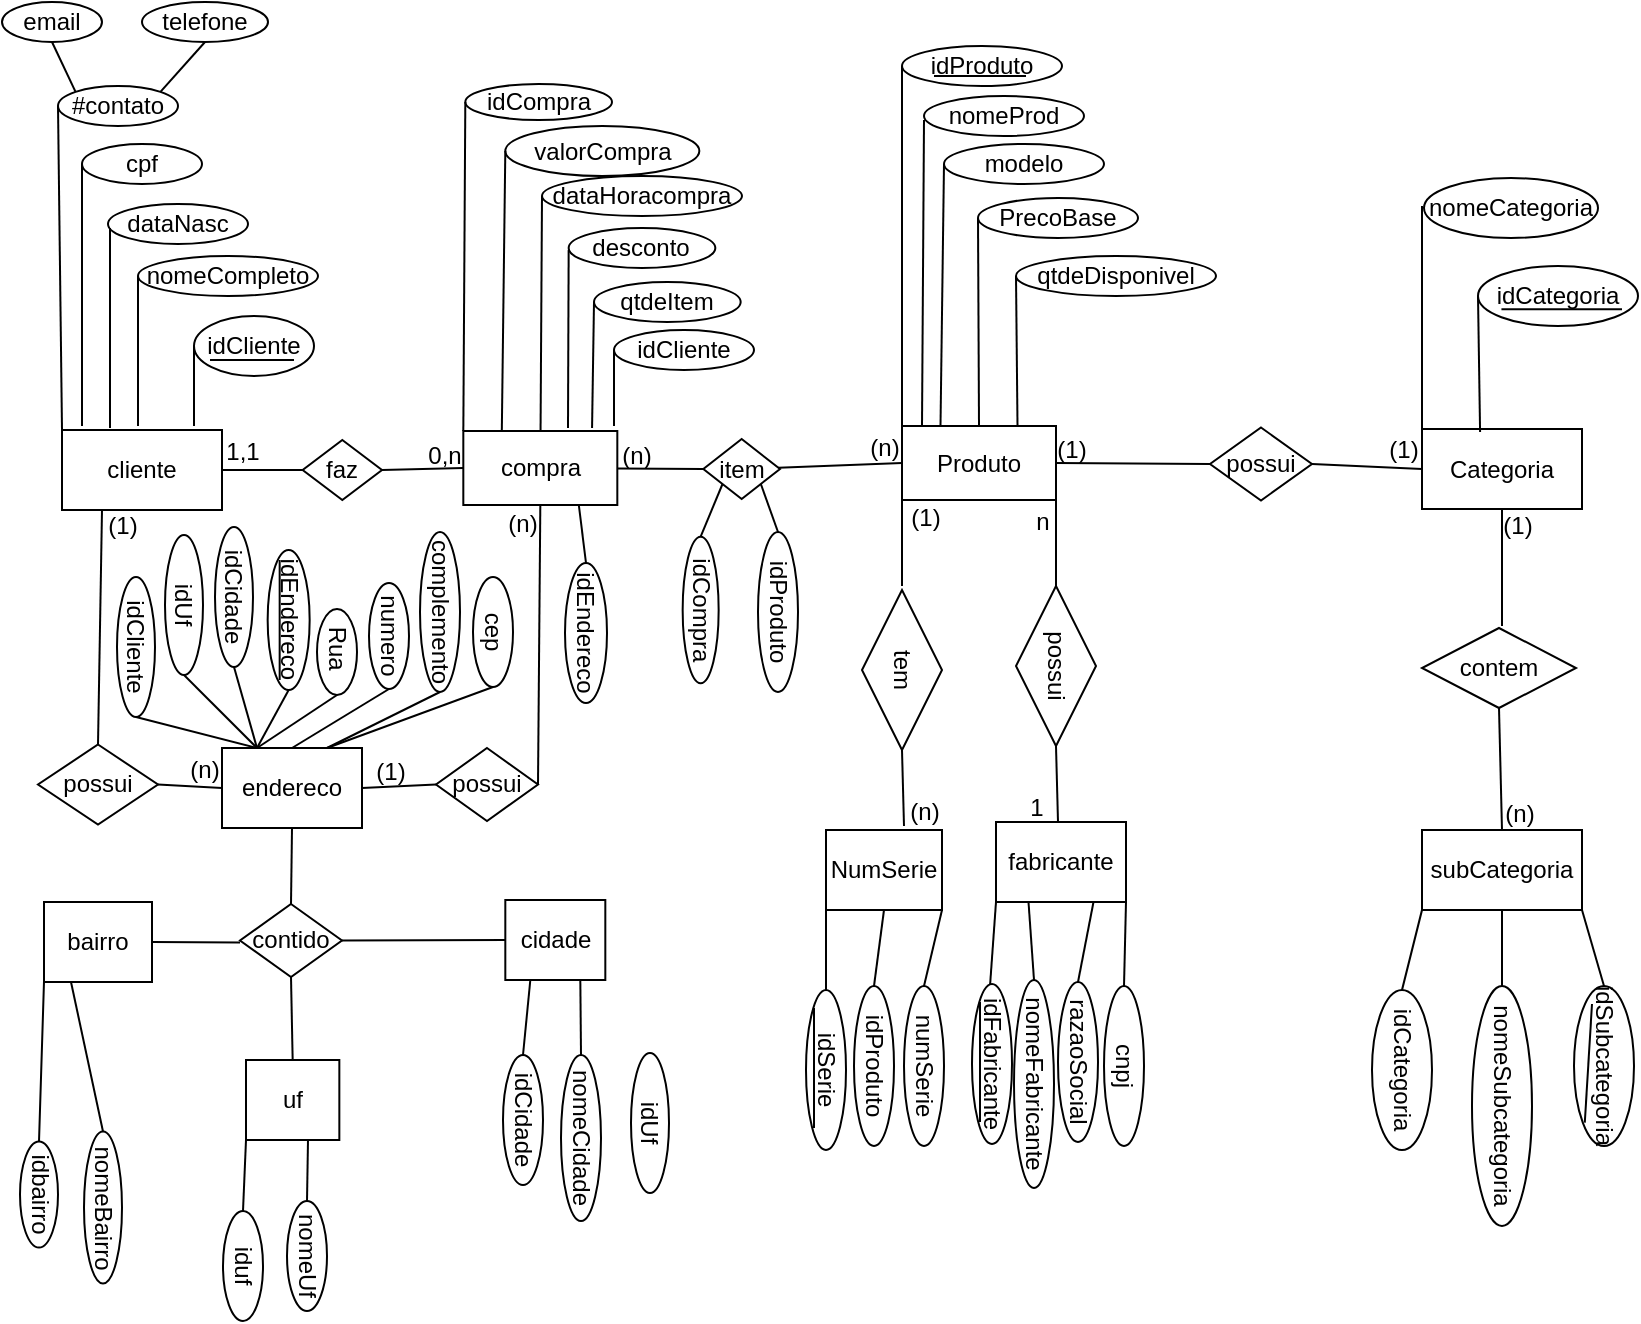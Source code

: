 <mxfile>
    <diagram id="lkDO2W3HVFi80UGMgtCi" name="Page-1">
        <mxGraphModel dx="1387" dy="787" grid="1" gridSize="10" guides="1" tooltips="1" connect="1" arrows="1" fold="1" page="1" pageScale="1" pageWidth="850" pageHeight="1100" math="0" shadow="0">
            <root>
                <mxCell id="0"/>
                <mxCell id="1" parent="0"/>
                <mxCell id="2" value="cliente" style="rounded=0;whiteSpace=wrap;html=1;" parent="1" vertex="1">
                    <mxGeometry x="40" y="282" width="80" height="40" as="geometry"/>
                </mxCell>
                <mxCell id="3" value="endereco" style="rounded=0;whiteSpace=wrap;html=1;" parent="1" vertex="1">
                    <mxGeometry x="120" y="441" width="70" height="40" as="geometry"/>
                </mxCell>
                <mxCell id="4" value="subCategoria" style="rounded=0;whiteSpace=wrap;html=1;" parent="1" vertex="1">
                    <mxGeometry x="720" y="482" width="80" height="40" as="geometry"/>
                </mxCell>
                <mxCell id="6" value="Produto" style="rounded=0;whiteSpace=wrap;html=1;" parent="1" vertex="1">
                    <mxGeometry x="460" y="280" width="77" height="37" as="geometry"/>
                </mxCell>
                <mxCell id="7" value="Categoria" style="rounded=0;whiteSpace=wrap;html=1;" parent="1" vertex="1">
                    <mxGeometry x="720" y="281.5" width="80" height="40" as="geometry"/>
                </mxCell>
                <mxCell id="8" value="NumSerie" style="rounded=0;whiteSpace=wrap;html=1;" parent="1" vertex="1">
                    <mxGeometry x="422" y="482" width="58" height="40" as="geometry"/>
                </mxCell>
                <mxCell id="20" value="tem" style="rhombus;whiteSpace=wrap;html=1;rotation=90;" parent="1" vertex="1">
                    <mxGeometry x="420" y="382" width="80" height="40" as="geometry"/>
                </mxCell>
                <mxCell id="21" value="contem" style="rhombus;whiteSpace=wrap;html=1;" parent="1" vertex="1">
                    <mxGeometry x="720" y="381" width="77" height="40" as="geometry"/>
                </mxCell>
                <mxCell id="23" value="possui" style="rhombus;whiteSpace=wrap;html=1;rotation=0;" parent="1" vertex="1">
                    <mxGeometry x="227" y="441" width="51" height="36.5" as="geometry"/>
                </mxCell>
                <mxCell id="24" value="possui" style="rhombus;whiteSpace=wrap;html=1;" parent="1" vertex="1">
                    <mxGeometry x="28" y="439.25" width="60" height="40" as="geometry"/>
                </mxCell>
                <mxCell id="25" value="idCliente" style="ellipse;whiteSpace=wrap;html=1;" parent="1" vertex="1">
                    <mxGeometry x="106" y="225" width="60" height="30" as="geometry"/>
                </mxCell>
                <mxCell id="26" value="nomeCompleto" style="ellipse;whiteSpace=wrap;html=1;" parent="1" vertex="1">
                    <mxGeometry x="78" y="195" width="90" height="20" as="geometry"/>
                </mxCell>
                <mxCell id="27" value="cpf" style="ellipse;whiteSpace=wrap;html=1;" parent="1" vertex="1">
                    <mxGeometry x="50" y="139" width="60" height="20" as="geometry"/>
                </mxCell>
                <mxCell id="28" value="#contato" style="ellipse;whiteSpace=wrap;html=1;" parent="1" vertex="1">
                    <mxGeometry x="38" y="110" width="60" height="20" as="geometry"/>
                </mxCell>
                <mxCell id="29" value="dataNasc" style="ellipse;whiteSpace=wrap;html=1;" parent="1" vertex="1">
                    <mxGeometry x="63" y="169" width="70" height="20" as="geometry"/>
                </mxCell>
                <mxCell id="30" value="email" style="ellipse;whiteSpace=wrap;html=1;" parent="1" vertex="1">
                    <mxGeometry x="10" y="68" width="50" height="20" as="geometry"/>
                </mxCell>
                <mxCell id="31" value="telefone" style="ellipse;whiteSpace=wrap;html=1;" parent="1" vertex="1">
                    <mxGeometry x="80" y="68" width="63" height="20" as="geometry"/>
                </mxCell>
                <mxCell id="32" value="idEndereco" style="ellipse;whiteSpace=wrap;html=1;rotation=90;" parent="1" vertex="1">
                    <mxGeometry x="118.33" y="366.5" width="70" height="21" as="geometry"/>
                </mxCell>
                <mxCell id="33" value="idCliente" style="ellipse;whiteSpace=wrap;html=1;rotation=90;" parent="1" vertex="1">
                    <mxGeometry x="42" y="381" width="70" height="19" as="geometry"/>
                </mxCell>
                <mxCell id="36" value="iduf" style="ellipse;whiteSpace=wrap;html=1;rotation=90;" parent="1" vertex="1">
                    <mxGeometry x="103" y="690" width="55" height="20" as="geometry"/>
                </mxCell>
                <mxCell id="38" value="idCidade" style="ellipse;whiteSpace=wrap;html=1;rotation=90;" parent="1" vertex="1">
                    <mxGeometry x="238" y="617" width="65" height="20" as="geometry"/>
                </mxCell>
                <mxCell id="39" value="Rua&amp;nbsp;" style="ellipse;whiteSpace=wrap;html=1;rotation=90;" parent="1" vertex="1">
                    <mxGeometry x="156" y="383" width="43" height="20" as="geometry"/>
                </mxCell>
                <mxCell id="40" value="numero" style="ellipse;whiteSpace=wrap;html=1;rotation=90;" parent="1" vertex="1">
                    <mxGeometry x="177" y="375" width="53" height="20" as="geometry"/>
                </mxCell>
                <mxCell id="41" value="idbairro" style="ellipse;whiteSpace=wrap;html=1;rotation=90;" parent="1" vertex="1">
                    <mxGeometry x="2" y="654.75" width="53" height="19" as="geometry"/>
                </mxCell>
                <mxCell id="42" value="cep" style="ellipse;whiteSpace=wrap;html=1;rotation=90;" parent="1" vertex="1">
                    <mxGeometry x="228" y="373" width="55" height="20" as="geometry"/>
                </mxCell>
                <mxCell id="43" value="complemento" style="ellipse;whiteSpace=wrap;html=1;rotation=90;" parent="1" vertex="1">
                    <mxGeometry x="189" y="363" width="80" height="20" as="geometry"/>
                </mxCell>
                <mxCell id="49" value="" style="endArrow=none;html=1;entryX=0;entryY=1;entryDx=0;entryDy=0;" parent="1" edge="1" target="6">
                    <mxGeometry width="50" height="50" relative="1" as="geometry">
                        <mxPoint x="460" y="360" as="sourcePoint"/>
                        <mxPoint x="499" y="320" as="targetPoint"/>
                    </mxGeometry>
                </mxCell>
                <mxCell id="50" value="" style="endArrow=none;html=1;entryX=1;entryY=0.5;entryDx=0;entryDy=0;" parent="1" target="20" edge="1">
                    <mxGeometry width="50" height="50" relative="1" as="geometry">
                        <mxPoint x="461" y="480" as="sourcePoint"/>
                        <mxPoint x="471" y="380" as="targetPoint"/>
                    </mxGeometry>
                </mxCell>
                <mxCell id="51" value="" style="endArrow=none;html=1;entryX=0.25;entryY=1;entryDx=0;entryDy=0;exitX=0.5;exitY=0;exitDx=0;exitDy=0;" parent="1" target="2" edge="1" source="24">
                    <mxGeometry width="50" height="50" relative="1" as="geometry">
                        <mxPoint x="80" y="380" as="sourcePoint"/>
                        <mxPoint x="450" y="380" as="targetPoint"/>
                        <Array as="points"/>
                    </mxGeometry>
                </mxCell>
                <mxCell id="52" value="" style="endArrow=none;html=1;entryX=1;entryY=0.5;entryDx=0;entryDy=0;exitX=0;exitY=0.5;exitDx=0;exitDy=0;" parent="1" source="3" target="24" edge="1">
                    <mxGeometry width="50" height="50" relative="1" as="geometry">
                        <mxPoint x="400" y="430" as="sourcePoint"/>
                        <mxPoint x="450" y="380" as="targetPoint"/>
                    </mxGeometry>
                </mxCell>
                <mxCell id="53" value="" style="endArrow=none;html=1;entryX=0.5;entryY=1;entryDx=0;entryDy=0;" parent="1" target="7" edge="1">
                    <mxGeometry width="50" height="50" relative="1" as="geometry">
                        <mxPoint x="760" y="380" as="sourcePoint"/>
                        <mxPoint x="450" y="380" as="targetPoint"/>
                    </mxGeometry>
                </mxCell>
                <mxCell id="54" value="" style="endArrow=none;html=1;entryX=0.5;entryY=1;entryDx=0;entryDy=0;exitX=0.5;exitY=0;exitDx=0;exitDy=0;" parent="1" source="4" target="21" edge="1">
                    <mxGeometry width="50" height="50" relative="1" as="geometry">
                        <mxPoint x="400" y="430" as="sourcePoint"/>
                        <mxPoint x="450" y="380" as="targetPoint"/>
                    </mxGeometry>
                </mxCell>
                <mxCell id="55" value="idProduto" style="ellipse;whiteSpace=wrap;html=1;rotation=0;" parent="1" vertex="1">
                    <mxGeometry x="460" y="90" width="80" height="20" as="geometry"/>
                </mxCell>
                <mxCell id="56" value="nomeProd" style="ellipse;whiteSpace=wrap;html=1;rotation=0;" parent="1" vertex="1">
                    <mxGeometry x="471" y="115" width="80" height="20" as="geometry"/>
                </mxCell>
                <mxCell id="57" value="modelo" style="ellipse;whiteSpace=wrap;html=1;rotation=0;" parent="1" vertex="1">
                    <mxGeometry x="481" y="139" width="80" height="20" as="geometry"/>
                </mxCell>
                <mxCell id="60" value="PrecoBase" style="ellipse;whiteSpace=wrap;html=1;rotation=0;" parent="1" vertex="1">
                    <mxGeometry x="498" y="166" width="80" height="20" as="geometry"/>
                </mxCell>
                <mxCell id="61" value="qtdeDisponivel" style="ellipse;whiteSpace=wrap;html=1;rotation=0;" parent="1" vertex="1">
                    <mxGeometry x="517" y="195" width="100" height="20" as="geometry"/>
                </mxCell>
                <mxCell id="62" value="idSerie" style="ellipse;whiteSpace=wrap;html=1;rotation=90;" parent="1" vertex="1">
                    <mxGeometry x="382" y="592" width="80" height="20" as="geometry"/>
                </mxCell>
                <mxCell id="64" value="idCategoria" style="ellipse;whiteSpace=wrap;html=1;rotation=0;" parent="1" vertex="1">
                    <mxGeometry x="748" y="200" width="80" height="30" as="geometry"/>
                </mxCell>
                <mxCell id="65" value="nomeCategoria" style="ellipse;whiteSpace=wrap;html=1;rotation=0;" parent="1" vertex="1">
                    <mxGeometry x="721" y="156" width="87" height="30" as="geometry"/>
                </mxCell>
                <mxCell id="66" value="idCategoria" style="ellipse;whiteSpace=wrap;html=1;rotation=90;" parent="1" vertex="1">
                    <mxGeometry x="670" y="587" width="80" height="30" as="geometry"/>
                </mxCell>
                <mxCell id="67" value="idSubcategoria" style="ellipse;whiteSpace=wrap;html=1;rotation=90;" parent="1" vertex="1">
                    <mxGeometry x="771" y="585" width="80" height="30" as="geometry"/>
                </mxCell>
                <mxCell id="68" value="nomeSubcategoria" style="ellipse;whiteSpace=wrap;html=1;rotation=90;" parent="1" vertex="1">
                    <mxGeometry x="700" y="605" width="120" height="30" as="geometry"/>
                </mxCell>
                <mxCell id="69" value="idCompra" style="ellipse;whiteSpace=wrap;html=1;rotation=0;" parent="1" vertex="1">
                    <mxGeometry x="241.66" y="109" width="73.34" height="18" as="geometry"/>
                </mxCell>
                <mxCell id="70" value="idCliente" style="ellipse;whiteSpace=wrap;html=1;rotation=0;" parent="1" vertex="1">
                    <mxGeometry x="316" y="232" width="70" height="20" as="geometry"/>
                </mxCell>
                <mxCell id="71" value="dataHoracompra" style="ellipse;whiteSpace=wrap;html=1;rotation=0;" parent="1" vertex="1">
                    <mxGeometry x="280" y="155" width="100" height="20" as="geometry"/>
                </mxCell>
                <mxCell id="72" value="desconto" style="ellipse;whiteSpace=wrap;html=1;rotation=0;" parent="1" vertex="1">
                    <mxGeometry x="293.33" y="181" width="73.34" height="20" as="geometry"/>
                </mxCell>
                <mxCell id="74" value="qtdeItem" style="ellipse;whiteSpace=wrap;html=1;rotation=0;" parent="1" vertex="1">
                    <mxGeometry x="306" y="208" width="73.34" height="20" as="geometry"/>
                </mxCell>
                <mxCell id="76" value="idEndereco" style="ellipse;whiteSpace=wrap;html=1;rotation=90;" parent="1" vertex="1">
                    <mxGeometry x="267" y="373" width="70" height="21" as="geometry"/>
                </mxCell>
                <mxCell id="79" value="faz" style="rhombus;whiteSpace=wrap;html=1;" parent="1" vertex="1">
                    <mxGeometry x="160.33" y="287" width="39.67" height="30" as="geometry"/>
                </mxCell>
                <mxCell id="80" value="compra" style="rounded=0;whiteSpace=wrap;html=1;" parent="1" vertex="1">
                    <mxGeometry x="240.66" y="282.5" width="77" height="37" as="geometry"/>
                </mxCell>
                <mxCell id="81" value="item" style="rhombus;whiteSpace=wrap;html=1;" parent="1" vertex="1">
                    <mxGeometry x="360.67" y="286.5" width="38.33" height="30" as="geometry"/>
                </mxCell>
                <mxCell id="83" value="possui" style="rhombus;whiteSpace=wrap;html=1;" parent="1" vertex="1">
                    <mxGeometry x="614" y="280.75" width="51" height="36.5" as="geometry"/>
                </mxCell>
                <mxCell id="84" value="" style="endArrow=none;html=1;entryX=0;entryY=0.5;entryDx=0;entryDy=0;" parent="1" source="81" target="6" edge="1">
                    <mxGeometry width="50" height="50" relative="1" as="geometry">
                        <mxPoint x="400" y="370" as="sourcePoint"/>
                        <mxPoint x="450" y="320" as="targetPoint"/>
                    </mxGeometry>
                </mxCell>
                <mxCell id="85" value="" style="endArrow=none;html=1;exitX=0;exitY=0.5;exitDx=0;exitDy=0;" parent="1" source="81" target="80" edge="1">
                    <mxGeometry width="50" height="50" relative="1" as="geometry">
                        <mxPoint x="360" y="303" as="sourcePoint"/>
                        <mxPoint x="317.66" y="303" as="targetPoint"/>
                    </mxGeometry>
                </mxCell>
                <mxCell id="87" value="" style="endArrow=none;html=1;entryX=0;entryY=0.5;entryDx=0;entryDy=0;exitX=1;exitY=0.5;exitDx=0;exitDy=0;" parent="1" source="6" target="83" edge="1">
                    <mxGeometry width="50" height="50" relative="1" as="geometry">
                        <mxPoint x="400" y="370" as="sourcePoint"/>
                        <mxPoint x="450" y="320" as="targetPoint"/>
                    </mxGeometry>
                </mxCell>
                <mxCell id="88" value="" style="endArrow=none;html=1;entryX=0;entryY=0.5;entryDx=0;entryDy=0;exitX=1;exitY=0.5;exitDx=0;exitDy=0;" parent="1" source="83" target="7" edge="1">
                    <mxGeometry width="50" height="50" relative="1" as="geometry">
                        <mxPoint x="400" y="370" as="sourcePoint"/>
                        <mxPoint x="450" y="320" as="targetPoint"/>
                    </mxGeometry>
                </mxCell>
                <mxCell id="89" value="" style="endArrow=none;html=1;entryX=0;entryY=0.5;entryDx=0;entryDy=0;exitX=1;exitY=0.5;exitDx=0;exitDy=0;" parent="1" source="79" target="80" edge="1">
                    <mxGeometry width="50" height="50" relative="1" as="geometry">
                        <mxPoint x="400" y="370" as="sourcePoint"/>
                        <mxPoint x="450" y="320" as="targetPoint"/>
                    </mxGeometry>
                </mxCell>
                <mxCell id="90" value="" style="endArrow=none;html=1;entryX=1;entryY=0.5;entryDx=0;entryDy=0;exitX=0;exitY=0.5;exitDx=0;exitDy=0;" parent="1" source="79" target="2" edge="1">
                    <mxGeometry width="50" height="50" relative="1" as="geometry">
                        <mxPoint x="400" y="370" as="sourcePoint"/>
                        <mxPoint x="-20" y="320" as="targetPoint"/>
                    </mxGeometry>
                </mxCell>
                <mxCell id="91" value="" style="endArrow=none;html=1;exitX=1;exitY=0.5;exitDx=0;exitDy=0;entryX=0.5;entryY=1;entryDx=0;entryDy=0;" parent="1" source="23" edge="1" target="80">
                    <mxGeometry width="50" height="50" relative="1" as="geometry">
                        <mxPoint x="400" y="370" as="sourcePoint"/>
                        <mxPoint x="240" y="320" as="targetPoint"/>
                    </mxGeometry>
                </mxCell>
                <mxCell id="94" value="" style="endArrow=none;html=1;entryX=0;entryY=0.5;entryDx=0;entryDy=0;exitX=1;exitY=0.5;exitDx=0;exitDy=0;" parent="1" source="3" target="23" edge="1">
                    <mxGeometry width="50" height="50" relative="1" as="geometry">
                        <mxPoint x="118" y="483" as="sourcePoint"/>
                        <mxPoint x="145" y="414.25" as="targetPoint"/>
                        <Array as="points"/>
                    </mxGeometry>
                </mxCell>
                <mxCell id="98" value="valorCompra" style="ellipse;whiteSpace=wrap;html=1;rotation=0;" parent="1" vertex="1">
                    <mxGeometry x="261.66" y="130" width="97.01" height="25" as="geometry"/>
                </mxCell>
                <mxCell id="102" value="(n)" style="text;html=1;strokeColor=none;fillColor=none;align=center;verticalAlign=middle;whiteSpace=wrap;rounded=0;" parent="1" vertex="1">
                    <mxGeometry x="98" y="437" width="27" height="30" as="geometry"/>
                </mxCell>
                <mxCell id="103" value="(1)" style="text;html=1;strokeColor=none;fillColor=none;align=center;verticalAlign=middle;whiteSpace=wrap;rounded=0;" parent="1" vertex="1">
                    <mxGeometry x="191" y="438" width="27" height="30" as="geometry"/>
                </mxCell>
                <mxCell id="104" value="(1)" style="text;html=1;strokeColor=none;fillColor=none;align=center;verticalAlign=middle;whiteSpace=wrap;rounded=0;" parent="1" vertex="1">
                    <mxGeometry x="696" y="282" width="30" height="20" as="geometry"/>
                </mxCell>
                <mxCell id="105" value="(n)" style="text;html=1;strokeColor=none;fillColor=none;align=center;verticalAlign=middle;whiteSpace=wrap;rounded=0;" parent="1" vertex="1">
                    <mxGeometry x="754" y="464" width="30" height="20" as="geometry"/>
                </mxCell>
                <mxCell id="106" value="(1)" style="text;html=1;strokeColor=none;fillColor=none;align=center;verticalAlign=middle;whiteSpace=wrap;rounded=0;" parent="1" vertex="1">
                    <mxGeometry x="530" y="282" width="30" height="20" as="geometry"/>
                </mxCell>
                <mxCell id="107" value="(n)" style="text;html=1;strokeColor=none;fillColor=none;align=center;verticalAlign=middle;whiteSpace=wrap;rounded=0;" parent="1" vertex="1">
                    <mxGeometry x="314" y="280" width="27" height="30" as="geometry"/>
                </mxCell>
                <mxCell id="108" value="0,n" style="text;html=1;strokeColor=none;fillColor=none;align=center;verticalAlign=middle;whiteSpace=wrap;rounded=0;" parent="1" vertex="1">
                    <mxGeometry x="218" y="280" width="27" height="29" as="geometry"/>
                </mxCell>
                <mxCell id="109" value="(n)" style="text;html=1;strokeColor=none;fillColor=none;align=center;verticalAlign=middle;whiteSpace=wrap;rounded=0;" parent="1" vertex="1">
                    <mxGeometry x="458" y="458" width="27" height="30" as="geometry"/>
                </mxCell>
                <mxCell id="111" value="idProduto" style="ellipse;whiteSpace=wrap;html=1;rotation=90;" parent="1" vertex="1">
                    <mxGeometry x="406" y="590" width="80" height="20" as="geometry"/>
                </mxCell>
                <mxCell id="112" value="numSerie" style="ellipse;whiteSpace=wrap;html=1;rotation=90;" parent="1" vertex="1">
                    <mxGeometry x="431" y="590" width="80" height="20" as="geometry"/>
                </mxCell>
                <mxCell id="113" value="(1)" style="text;html=1;strokeColor=none;fillColor=none;align=center;verticalAlign=middle;whiteSpace=wrap;rounded=0;" parent="1" vertex="1">
                    <mxGeometry x="457" y="316" width="30" height="20" as="geometry"/>
                </mxCell>
                <mxCell id="116" value="(1)" style="text;html=1;strokeColor=none;fillColor=none;align=center;verticalAlign=middle;whiteSpace=wrap;rounded=0;" parent="1" vertex="1">
                    <mxGeometry x="753" y="320" width="30" height="20" as="geometry"/>
                </mxCell>
                <mxCell id="117" value="(n)" style="text;html=1;strokeColor=none;fillColor=none;align=center;verticalAlign=middle;whiteSpace=wrap;rounded=0;" parent="1" vertex="1">
                    <mxGeometry x="438" y="276" width="27" height="30" as="geometry"/>
                </mxCell>
                <mxCell id="118" value="" style="endArrow=none;html=1;entryX=0;entryY=0.5;entryDx=0;entryDy=0;exitX=0;exitY=0;exitDx=0;exitDy=0;" parent="1" source="2" target="28" edge="1">
                    <mxGeometry width="50" height="50" relative="1" as="geometry">
                        <mxPoint x="400" y="370" as="sourcePoint"/>
                        <mxPoint x="450" y="320" as="targetPoint"/>
                    </mxGeometry>
                </mxCell>
                <mxCell id="119" value="" style="endArrow=none;html=1;entryX=0;entryY=0.5;entryDx=0;entryDy=0;" parent="1" target="27" edge="1">
                    <mxGeometry width="50" height="50" relative="1" as="geometry">
                        <mxPoint x="50" y="280" as="sourcePoint"/>
                        <mxPoint x="450" y="320" as="targetPoint"/>
                    </mxGeometry>
                </mxCell>
                <mxCell id="120" value="" style="endArrow=none;html=1;" parent="1" edge="1">
                    <mxGeometry width="50" height="50" relative="1" as="geometry">
                        <mxPoint x="64" y="281" as="sourcePoint"/>
                        <mxPoint x="64" y="181" as="targetPoint"/>
                    </mxGeometry>
                </mxCell>
                <mxCell id="121" value="" style="endArrow=none;html=1;entryX=0;entryY=0.5;entryDx=0;entryDy=0;" parent="1" target="26" edge="1">
                    <mxGeometry width="50" height="50" relative="1" as="geometry">
                        <mxPoint x="78" y="280" as="sourcePoint"/>
                        <mxPoint x="74" y="191" as="targetPoint"/>
                    </mxGeometry>
                </mxCell>
                <mxCell id="122" value="" style="endArrow=none;html=1;entryX=0;entryY=0.5;entryDx=0;entryDy=0;" parent="1" target="25" edge="1">
                    <mxGeometry width="50" height="50" relative="1" as="geometry">
                        <mxPoint x="106" y="280" as="sourcePoint"/>
                        <mxPoint x="88" y="215" as="targetPoint"/>
                    </mxGeometry>
                </mxCell>
                <mxCell id="123" value="" style="endArrow=none;html=1;entryX=0.5;entryY=1;entryDx=0;entryDy=0;exitX=1;exitY=0;exitDx=0;exitDy=0;" parent="1" source="28" target="31" edge="1">
                    <mxGeometry width="50" height="50" relative="1" as="geometry">
                        <mxPoint x="400" y="370" as="sourcePoint"/>
                        <mxPoint x="450" y="320" as="targetPoint"/>
                    </mxGeometry>
                </mxCell>
                <mxCell id="124" value="" style="endArrow=none;html=1;entryX=0.5;entryY=1;entryDx=0;entryDy=0;exitX=0;exitY=0;exitDx=0;exitDy=0;" parent="1" source="28" target="30" edge="1">
                    <mxGeometry width="50" height="50" relative="1" as="geometry">
                        <mxPoint x="400" y="370" as="sourcePoint"/>
                        <mxPoint x="450" y="320" as="targetPoint"/>
                    </mxGeometry>
                </mxCell>
                <mxCell id="126" value="" style="endArrow=none;html=1;exitX=0.25;exitY=0;exitDx=0;exitDy=0;entryX=0;entryY=0.5;entryDx=0;entryDy=0;" parent="1" source="80" target="98" edge="1">
                    <mxGeometry width="50" height="50" relative="1" as="geometry">
                        <mxPoint x="262.91" y="282.5" as="sourcePoint"/>
                        <mxPoint x="270" y="160" as="targetPoint"/>
                    </mxGeometry>
                </mxCell>
                <mxCell id="127" value="" style="endArrow=none;html=1;entryX=0;entryY=0.5;entryDx=0;entryDy=0;" parent="1" source="80" target="71" edge="1">
                    <mxGeometry width="50" height="50" relative="1" as="geometry">
                        <mxPoint x="400" y="370" as="sourcePoint"/>
                        <mxPoint x="450" y="320" as="targetPoint"/>
                    </mxGeometry>
                </mxCell>
                <mxCell id="128" value="" style="endArrow=none;html=1;entryX=0;entryY=0.5;entryDx=0;entryDy=0;" parent="1" edge="1">
                    <mxGeometry width="50" height="50" relative="1" as="geometry">
                        <mxPoint x="293" y="281" as="sourcePoint"/>
                        <mxPoint x="293.33" y="192" as="targetPoint"/>
                    </mxGeometry>
                </mxCell>
                <mxCell id="129" value="" style="endArrow=none;html=1;entryX=0;entryY=0.5;entryDx=0;entryDy=0;exitX=0.836;exitY=-0.041;exitDx=0;exitDy=0;exitPerimeter=0;" parent="1" source="80" target="74" edge="1">
                    <mxGeometry width="50" height="50" relative="1" as="geometry">
                        <mxPoint x="400" y="370" as="sourcePoint"/>
                        <mxPoint x="450" y="320" as="targetPoint"/>
                    </mxGeometry>
                </mxCell>
                <mxCell id="130" value="" style="endArrow=none;html=1;entryX=0;entryY=0.5;entryDx=0;entryDy=0;" parent="1" target="70" edge="1">
                    <mxGeometry width="50" height="50" relative="1" as="geometry">
                        <mxPoint x="316" y="280" as="sourcePoint"/>
                        <mxPoint x="450" y="320" as="targetPoint"/>
                    </mxGeometry>
                </mxCell>
                <mxCell id="131" value="" style="endArrow=none;html=1;entryX=0;entryY=0.5;entryDx=0;entryDy=0;" parent="1" target="55" edge="1">
                    <mxGeometry width="50" height="50" relative="1" as="geometry">
                        <mxPoint x="460" y="280" as="sourcePoint"/>
                        <mxPoint x="450" y="320" as="targetPoint"/>
                    </mxGeometry>
                </mxCell>
                <mxCell id="132" value="" style="endArrow=none;html=1;entryX=0;entryY=0.5;entryDx=0;entryDy=0;" parent="1" edge="1">
                    <mxGeometry width="50" height="50" relative="1" as="geometry">
                        <mxPoint x="470" y="280" as="sourcePoint"/>
                        <mxPoint x="471" y="127" as="targetPoint"/>
                    </mxGeometry>
                </mxCell>
                <mxCell id="134" value="" style="endArrow=none;html=1;entryX=0;entryY=0.5;entryDx=0;entryDy=0;exitX=0.25;exitY=0;exitDx=0;exitDy=0;" parent="1" source="6" target="57" edge="1">
                    <mxGeometry width="50" height="50" relative="1" as="geometry">
                        <mxPoint x="400" y="370" as="sourcePoint"/>
                        <mxPoint x="450" y="320" as="targetPoint"/>
                    </mxGeometry>
                </mxCell>
                <mxCell id="138" value="" style="endArrow=none;html=1;entryX=0;entryY=0.5;entryDx=0;entryDy=0;exitX=0.5;exitY=0;exitDx=0;exitDy=0;" parent="1" source="6" target="60" edge="1">
                    <mxGeometry width="50" height="50" relative="1" as="geometry">
                        <mxPoint x="400" y="370" as="sourcePoint"/>
                        <mxPoint x="450" y="320" as="targetPoint"/>
                    </mxGeometry>
                </mxCell>
                <mxCell id="139" value="" style="endArrow=none;html=1;entryX=0;entryY=0.5;entryDx=0;entryDy=0;exitX=0.75;exitY=0;exitDx=0;exitDy=0;" parent="1" source="6" target="61" edge="1">
                    <mxGeometry width="50" height="50" relative="1" as="geometry">
                        <mxPoint x="400" y="370" as="sourcePoint"/>
                        <mxPoint x="450" y="320" as="targetPoint"/>
                    </mxGeometry>
                </mxCell>
                <mxCell id="144" value="" style="endArrow=none;html=1;entryX=0;entryY=0.5;entryDx=0;entryDy=0;exitX=0.363;exitY=0.038;exitDx=0;exitDy=0;exitPerimeter=0;" parent="1" source="7" target="64" edge="1">
                    <mxGeometry width="50" height="50" relative="1" as="geometry">
                        <mxPoint x="400" y="370" as="sourcePoint"/>
                        <mxPoint x="450" y="320" as="targetPoint"/>
                    </mxGeometry>
                </mxCell>
                <mxCell id="145" value="" style="endArrow=none;html=1;exitX=1;exitY=0.25;exitDx=0;exitDy=0;" parent="1" edge="1">
                    <mxGeometry width="50" height="50" relative="1" as="geometry">
                        <mxPoint x="720" y="283.5" as="sourcePoint"/>
                        <mxPoint x="720" y="170" as="targetPoint"/>
                    </mxGeometry>
                </mxCell>
                <mxCell id="146" value="" style="endArrow=none;html=1;entryX=0;entryY=0.5;entryDx=0;entryDy=0;exitX=0;exitY=1;exitDx=0;exitDy=0;" parent="1" source="8" edge="1">
                    <mxGeometry width="50" height="50" relative="1" as="geometry">
                        <mxPoint x="362" y="370" as="sourcePoint"/>
                        <mxPoint x="422" y="562" as="targetPoint"/>
                    </mxGeometry>
                </mxCell>
                <mxCell id="147" value="" style="endArrow=none;html=1;entryX=0;entryY=0.5;entryDx=0;entryDy=0;exitX=0.5;exitY=1;exitDx=0;exitDy=0;" parent="1" source="8" target="111" edge="1">
                    <mxGeometry width="50" height="50" relative="1" as="geometry">
                        <mxPoint x="438.793" y="522" as="sourcePoint"/>
                        <mxPoint x="396" y="320" as="targetPoint"/>
                    </mxGeometry>
                </mxCell>
                <mxCell id="148" value="" style="endArrow=none;html=1;entryX=0;entryY=0.5;entryDx=0;entryDy=0;exitX=1;exitY=1;exitDx=0;exitDy=0;" parent="1" source="8" target="112" edge="1">
                    <mxGeometry width="50" height="50" relative="1" as="geometry">
                        <mxPoint x="464" y="522" as="sourcePoint"/>
                        <mxPoint x="396" y="320" as="targetPoint"/>
                    </mxGeometry>
                </mxCell>
                <mxCell id="149" value="" style="endArrow=none;html=1;entryX=0;entryY=0.5;entryDx=0;entryDy=0;exitX=0;exitY=1;exitDx=0;exitDy=0;" parent="1" source="4" target="66" edge="1">
                    <mxGeometry width="50" height="50" relative="1" as="geometry">
                        <mxPoint x="400" y="370" as="sourcePoint"/>
                        <mxPoint x="450" y="320" as="targetPoint"/>
                    </mxGeometry>
                </mxCell>
                <mxCell id="150" value="" style="endArrow=none;html=1;entryX=0;entryY=0.5;entryDx=0;entryDy=0;" parent="1" source="4" target="68" edge="1">
                    <mxGeometry width="50" height="50" relative="1" as="geometry">
                        <mxPoint x="400" y="370" as="sourcePoint"/>
                        <mxPoint x="760" y="550" as="targetPoint"/>
                    </mxGeometry>
                </mxCell>
                <mxCell id="152" value="" style="endArrow=none;html=1;entryX=0;entryY=0.5;entryDx=0;entryDy=0;exitX=1;exitY=1;exitDx=0;exitDy=0;" parent="1" source="4" target="67" edge="1">
                    <mxGeometry width="50" height="50" relative="1" as="geometry">
                        <mxPoint x="400" y="370" as="sourcePoint"/>
                        <mxPoint x="450" y="320" as="targetPoint"/>
                    </mxGeometry>
                </mxCell>
                <mxCell id="153" value="" style="endArrow=none;html=1;entryX=1;entryY=0.5;entryDx=0;entryDy=0;exitX=0.25;exitY=0;exitDx=0;exitDy=0;" parent="1" source="3" target="32" edge="1">
                    <mxGeometry width="50" height="50" relative="1" as="geometry">
                        <mxPoint x="120" y="440" as="sourcePoint"/>
                        <mxPoint x="450" y="320" as="targetPoint"/>
                    </mxGeometry>
                </mxCell>
                <mxCell id="154" value="" style="endArrow=none;html=1;entryX=0.25;entryY=0;entryDx=0;entryDy=0;exitX=1;exitY=0.5;exitDx=0;exitDy=0;" parent="1" source="33" target="3" edge="1">
                    <mxGeometry width="50" height="50" relative="1" as="geometry">
                        <mxPoint x="400" y="370" as="sourcePoint"/>
                        <mxPoint x="450" y="320" as="targetPoint"/>
                    </mxGeometry>
                </mxCell>
                <mxCell id="156" value="" style="endArrow=none;html=1;entryX=1;entryY=0.5;entryDx=0;entryDy=0;exitX=0.75;exitY=0;exitDx=0;exitDy=0;" parent="1" source="3" target="43" edge="1">
                    <mxGeometry width="50" height="50" relative="1" as="geometry">
                        <mxPoint x="400" y="370" as="sourcePoint"/>
                        <mxPoint x="450" y="320" as="targetPoint"/>
                    </mxGeometry>
                </mxCell>
                <mxCell id="161" value="" style="endArrow=none;html=1;exitX=1;exitY=0.5;exitDx=0;exitDy=0;entryX=0.5;entryY=0;entryDx=0;entryDy=0;" parent="1" source="40" target="3" edge="1">
                    <mxGeometry width="50" height="50" relative="1" as="geometry">
                        <mxPoint x="400" y="370" as="sourcePoint"/>
                        <mxPoint x="110" y="630" as="targetPoint"/>
                    </mxGeometry>
                </mxCell>
                <mxCell id="162" value="" style="endArrow=none;html=1;exitX=0.25;exitY=0;exitDx=0;exitDy=0;entryX=1;entryY=0.5;entryDx=0;entryDy=0;" parent="1" source="3" target="39" edge="1">
                    <mxGeometry width="50" height="50" relative="1" as="geometry">
                        <mxPoint x="400" y="370" as="sourcePoint"/>
                        <mxPoint x="450" y="320" as="targetPoint"/>
                    </mxGeometry>
                </mxCell>
                <mxCell id="163" value="" style="endArrow=none;html=1;entryX=0;entryY=0.5;entryDx=0;entryDy=0;exitX=0;exitY=1;exitDx=0;exitDy=0;" parent="1" source="213" target="41" edge="1">
                    <mxGeometry width="50" height="50" relative="1" as="geometry">
                        <mxPoint x="202" y="698" as="sourcePoint"/>
                        <mxPoint x="482" y="378" as="targetPoint"/>
                    </mxGeometry>
                </mxCell>
                <mxCell id="164" value="" style="endArrow=none;html=1;entryX=0.75;entryY=0;entryDx=0;entryDy=0;exitX=1;exitY=0.5;exitDx=0;exitDy=0;" parent="1" source="42" target="3" edge="1">
                    <mxGeometry width="50" height="50" relative="1" as="geometry">
                        <mxPoint x="191" y="390" as="sourcePoint"/>
                        <mxPoint x="450" y="380" as="targetPoint"/>
                    </mxGeometry>
                </mxCell>
                <mxCell id="165" value="" style="endArrow=none;html=1;entryX=0.25;entryY=1;entryDx=0;entryDy=0;exitX=0;exitY=0.5;exitDx=0;exitDy=0;" parent="1" source="223" target="213" edge="1">
                    <mxGeometry width="50" height="50" relative="1" as="geometry">
                        <mxPoint x="98.5" y="728.5" as="sourcePoint"/>
                        <mxPoint x="124" y="670" as="targetPoint"/>
                    </mxGeometry>
                </mxCell>
                <mxCell id="166" value="" style="endArrow=none;html=1;exitX=0;exitY=1;exitDx=0;exitDy=0;entryX=0;entryY=0.5;entryDx=0;entryDy=0;" parent="1" source="215" target="36" edge="1">
                    <mxGeometry width="50" height="50" relative="1" as="geometry">
                        <mxPoint x="125.929" y="680.284" as="sourcePoint"/>
                        <mxPoint x="482" y="438" as="targetPoint"/>
                    </mxGeometry>
                </mxCell>
                <mxCell id="167" value="(1)" style="text;html=1;strokeColor=none;fillColor=none;align=center;verticalAlign=middle;whiteSpace=wrap;rounded=0;" parent="1" vertex="1">
                    <mxGeometry x="57" y="315" width="27" height="30" as="geometry"/>
                </mxCell>
                <mxCell id="168" value="(n)" style="text;html=1;strokeColor=none;fillColor=none;align=center;verticalAlign=middle;whiteSpace=wrap;rounded=0;" parent="1" vertex="1">
                    <mxGeometry x="257" y="314" width="27" height="30" as="geometry"/>
                </mxCell>
                <mxCell id="169" value="1,1" style="text;html=1;strokeColor=none;fillColor=none;align=center;verticalAlign=middle;whiteSpace=wrap;rounded=0;" parent="1" vertex="1">
                    <mxGeometry x="117" y="278" width="27" height="30" as="geometry"/>
                </mxCell>
                <mxCell id="170" value="" style="endArrow=none;html=1;entryX=0.75;entryY=1;entryDx=0;entryDy=0;exitX=0;exitY=0.5;exitDx=0;exitDy=0;" parent="1" source="76" target="80" edge="1">
                    <mxGeometry width="50" height="50" relative="1" as="geometry">
                        <mxPoint x="400" y="430" as="sourcePoint"/>
                        <mxPoint x="450" y="380" as="targetPoint"/>
                    </mxGeometry>
                </mxCell>
                <mxCell id="171" value="" style="endArrow=none;html=1;exitX=0;exitY=0.5;exitDx=0;exitDy=0;entryX=0;entryY=0;entryDx=0;entryDy=0;" parent="1" source="69" target="80" edge="1">
                    <mxGeometry width="50" height="50" relative="1" as="geometry">
                        <mxPoint x="251.66" y="118" as="sourcePoint"/>
                        <mxPoint x="243" y="180" as="targetPoint"/>
                    </mxGeometry>
                </mxCell>
                <mxCell id="172" value="" style="endArrow=none;html=1;" parent="1" edge="1">
                    <mxGeometry width="50" height="50" relative="1" as="geometry">
                        <mxPoint x="114" y="247" as="sourcePoint"/>
                        <mxPoint x="156" y="247" as="targetPoint"/>
                    </mxGeometry>
                </mxCell>
                <mxCell id="174" value="" style="endArrow=none;html=1;" parent="1" edge="1">
                    <mxGeometry width="50" height="50" relative="1" as="geometry">
                        <mxPoint x="450" y="380" as="sourcePoint"/>
                        <mxPoint x="450" y="380" as="targetPoint"/>
                        <Array as="points">
                            <mxPoint x="450" y="380"/>
                        </Array>
                    </mxGeometry>
                </mxCell>
                <mxCell id="175" value="" style="endArrow=none;html=1;" parent="1" edge="1">
                    <mxGeometry width="50" height="50" relative="1" as="geometry">
                        <mxPoint x="476" y="105" as="sourcePoint"/>
                        <mxPoint x="522" y="105" as="targetPoint"/>
                        <Array as="points"/>
                    </mxGeometry>
                </mxCell>
                <mxCell id="176" value="" style="endArrow=none;html=1;exitX=1;exitY=1;exitDx=0;exitDy=0;" parent="1" edge="1">
                    <mxGeometry width="50" height="50" relative="1" as="geometry">
                        <mxPoint x="801.393" y="628.284" as="sourcePoint"/>
                        <mxPoint x="805" y="569" as="targetPoint"/>
                    </mxGeometry>
                </mxCell>
                <mxCell id="177" value="" style="endArrow=none;html=1;exitX=0;exitY=1;exitDx=0;exitDy=0;entryX=0.9;entryY=0.854;entryDx=0;entryDy=0;entryPerimeter=0;" parent="1" edge="1">
                    <mxGeometry width="50" height="50" relative="1" as="geometry">
                        <mxPoint x="759.716" y="221.607" as="sourcePoint"/>
                        <mxPoint x="820" y="221.62" as="targetPoint"/>
                    </mxGeometry>
                </mxCell>
                <mxCell id="178" value="" style="endArrow=none;html=1;" parent="1" edge="1">
                    <mxGeometry width="50" height="50" relative="1" as="geometry">
                        <mxPoint x="416" y="631" as="sourcePoint"/>
                        <mxPoint x="416" y="571" as="targetPoint"/>
                    </mxGeometry>
                </mxCell>
                <mxCell id="179" value="" style="endArrow=none;html=1;" parent="1" edge="1">
                    <mxGeometry width="50" height="50" relative="1" as="geometry">
                        <mxPoint x="148.83" y="407" as="sourcePoint"/>
                        <mxPoint x="148.83" y="347" as="targetPoint"/>
                    </mxGeometry>
                </mxCell>
                <mxCell id="180" value="idCompra" style="ellipse;whiteSpace=wrap;html=1;rotation=90;" parent="1" vertex="1">
                    <mxGeometry x="322.66" y="363" width="73.34" height="18" as="geometry"/>
                </mxCell>
                <mxCell id="182" value="idProduto" style="ellipse;whiteSpace=wrap;html=1;rotation=90;" parent="1" vertex="1">
                    <mxGeometry x="358" y="363" width="80" height="20" as="geometry"/>
                </mxCell>
                <mxCell id="184" value="" style="endArrow=none;html=1;entryX=0;entryY=0.5;entryDx=0;entryDy=0;exitX=1;exitY=1;exitDx=0;exitDy=0;" parent="1" source="81" target="182" edge="1">
                    <mxGeometry width="50" height="50" relative="1" as="geometry">
                        <mxPoint x="400" y="430" as="sourcePoint"/>
                        <mxPoint x="450" y="380" as="targetPoint"/>
                    </mxGeometry>
                </mxCell>
                <mxCell id="185" value="" style="endArrow=none;html=1;entryX=0;entryY=1;entryDx=0;entryDy=0;exitX=0;exitY=0.5;exitDx=0;exitDy=0;" parent="1" source="180" target="81" edge="1">
                    <mxGeometry width="50" height="50" relative="1" as="geometry">
                        <mxPoint x="400" y="430" as="sourcePoint"/>
                        <mxPoint x="450" y="380" as="targetPoint"/>
                    </mxGeometry>
                </mxCell>
                <mxCell id="190" value="fabricante" style="rounded=0;whiteSpace=wrap;html=1;" vertex="1" parent="1">
                    <mxGeometry x="507" y="478" width="65" height="40" as="geometry"/>
                </mxCell>
                <mxCell id="191" value="possui&lt;br&gt;" style="rhombus;whiteSpace=wrap;html=1;rotation=90;" vertex="1" parent="1">
                    <mxGeometry x="497" y="380" width="80" height="40" as="geometry"/>
                </mxCell>
                <mxCell id="192" value="" style="endArrow=none;html=1;entryX=1;entryY=0.5;entryDx=0;entryDy=0;" edge="1" parent="1" target="191">
                    <mxGeometry width="50" height="50" relative="1" as="geometry">
                        <mxPoint x="538" y="478" as="sourcePoint"/>
                        <mxPoint x="548" y="378" as="targetPoint"/>
                    </mxGeometry>
                </mxCell>
                <mxCell id="193" value="1" style="text;html=1;strokeColor=none;fillColor=none;align=center;verticalAlign=middle;whiteSpace=wrap;rounded=0;" vertex="1" parent="1">
                    <mxGeometry x="514" y="456" width="27" height="30" as="geometry"/>
                </mxCell>
                <mxCell id="194" value="" style="endArrow=none;html=1;entryX=0;entryY=0.5;entryDx=0;entryDy=0;exitX=0;exitY=1;exitDx=0;exitDy=0;" edge="1" parent="1" source="190">
                    <mxGeometry width="50" height="50" relative="1" as="geometry">
                        <mxPoint x="444" y="368" as="sourcePoint"/>
                        <mxPoint x="504" y="560" as="targetPoint"/>
                    </mxGeometry>
                </mxCell>
                <mxCell id="195" value="" style="endArrow=none;html=1;entryX=0;entryY=0.5;entryDx=0;entryDy=0;exitX=0.25;exitY=1;exitDx=0;exitDy=0;" edge="1" parent="1" source="190" target="199">
                    <mxGeometry width="50" height="50" relative="1" as="geometry">
                        <mxPoint x="444" y="368" as="sourcePoint"/>
                        <mxPoint x="544" y="558" as="targetPoint"/>
                    </mxGeometry>
                </mxCell>
                <mxCell id="196" value="" style="endArrow=none;html=1;entryX=0;entryY=0.5;entryDx=0;entryDy=0;exitX=0.75;exitY=1;exitDx=0;exitDy=0;" edge="1" parent="1" source="190" target="200">
                    <mxGeometry width="50" height="50" relative="1" as="geometry">
                        <mxPoint x="444" y="368" as="sourcePoint"/>
                        <mxPoint x="584" y="558" as="targetPoint"/>
                    </mxGeometry>
                </mxCell>
                <mxCell id="197" value="" style="endArrow=none;html=1;" edge="1" parent="1">
                    <mxGeometry width="50" height="50" relative="1" as="geometry">
                        <mxPoint x="527" y="378" as="sourcePoint"/>
                        <mxPoint x="527" y="378" as="targetPoint"/>
                        <Array as="points">
                            <mxPoint x="527" y="378"/>
                        </Array>
                    </mxGeometry>
                </mxCell>
                <mxCell id="198" value="idFabricante" style="ellipse;whiteSpace=wrap;html=1;rotation=90;" vertex="1" parent="1">
                    <mxGeometry x="465" y="589" width="80" height="20" as="geometry"/>
                </mxCell>
                <mxCell id="199" value="nomeFabricante" style="ellipse;whiteSpace=wrap;html=1;rotation=90;" vertex="1" parent="1">
                    <mxGeometry x="474" y="599" width="104" height="20" as="geometry"/>
                </mxCell>
                <mxCell id="200" value="razaoSocial" style="ellipse;whiteSpace=wrap;html=1;rotation=90;" vertex="1" parent="1">
                    <mxGeometry x="508" y="588" width="80" height="20" as="geometry"/>
                </mxCell>
                <mxCell id="201" value="" style="endArrow=none;html=1;" edge="1" parent="1">
                    <mxGeometry width="50" height="50" relative="1" as="geometry">
                        <mxPoint x="499" y="628" as="sourcePoint"/>
                        <mxPoint x="499" y="568" as="targetPoint"/>
                    </mxGeometry>
                </mxCell>
                <mxCell id="203" value="" style="endArrow=none;html=1;entryX=1;entryY=1;entryDx=0;entryDy=0;exitX=0;exitY=0.5;exitDx=0;exitDy=0;" edge="1" parent="1" source="191" target="6">
                    <mxGeometry width="50" height="50" relative="1" as="geometry">
                        <mxPoint x="670" y="420" as="sourcePoint"/>
                        <mxPoint x="720" y="370" as="targetPoint"/>
                    </mxGeometry>
                </mxCell>
                <mxCell id="204" value="n" style="text;html=1;strokeColor=none;fillColor=none;align=center;verticalAlign=middle;whiteSpace=wrap;rounded=0;" vertex="1" parent="1">
                    <mxGeometry x="517" y="313" width="27" height="30" as="geometry"/>
                </mxCell>
                <mxCell id="205" value="cnpj" style="ellipse;whiteSpace=wrap;html=1;rotation=90;" vertex="1" parent="1">
                    <mxGeometry x="531" y="590" width="80" height="20" as="geometry"/>
                </mxCell>
                <mxCell id="206" value="" style="endArrow=none;html=1;exitX=1;exitY=1;exitDx=0;exitDy=0;entryX=0;entryY=0.5;entryDx=0;entryDy=0;" edge="1" parent="1" source="190" target="205">
                    <mxGeometry width="50" height="50" relative="1" as="geometry">
                        <mxPoint x="670" y="420" as="sourcePoint"/>
                        <mxPoint x="720" y="370" as="targetPoint"/>
                    </mxGeometry>
                </mxCell>
                <mxCell id="213" value="bairro" style="rounded=0;whiteSpace=wrap;html=1;" vertex="1" parent="1">
                    <mxGeometry x="31" y="518" width="54" height="40" as="geometry"/>
                </mxCell>
                <mxCell id="214" value="cidade" style="rounded=0;whiteSpace=wrap;html=1;" vertex="1" parent="1">
                    <mxGeometry x="261.66" y="517" width="50" height="40" as="geometry"/>
                </mxCell>
                <mxCell id="215" value="uf" style="rounded=0;whiteSpace=wrap;html=1;" vertex="1" parent="1">
                    <mxGeometry x="132" y="597" width="46.67" height="40" as="geometry"/>
                </mxCell>
                <mxCell id="216" value="contido" style="rhombus;whiteSpace=wrap;html=1;rotation=0;" vertex="1" parent="1">
                    <mxGeometry x="129" y="519" width="51" height="36.5" as="geometry"/>
                </mxCell>
                <mxCell id="217" value="" style="endArrow=none;html=1;entryX=0.5;entryY=0;entryDx=0;entryDy=0;exitX=0.5;exitY=1;exitDx=0;exitDy=0;" edge="1" parent="1" source="3" target="216">
                    <mxGeometry width="50" height="50" relative="1" as="geometry">
                        <mxPoint x="290" y="599" as="sourcePoint"/>
                        <mxPoint x="720" y="370" as="targetPoint"/>
                    </mxGeometry>
                </mxCell>
                <mxCell id="218" value="" style="endArrow=none;html=1;exitX=0.5;exitY=0;exitDx=0;exitDy=0;entryX=0.5;entryY=1;entryDx=0;entryDy=0;" edge="1" parent="1" source="215" target="216">
                    <mxGeometry width="50" height="50" relative="1" as="geometry">
                        <mxPoint x="535" y="334" as="sourcePoint"/>
                        <mxPoint x="585" y="284" as="targetPoint"/>
                    </mxGeometry>
                </mxCell>
                <mxCell id="223" value="nomeBairro" style="ellipse;whiteSpace=wrap;html=1;rotation=90;" vertex="1" parent="1">
                    <mxGeometry x="22.5" y="661.25" width="76" height="19" as="geometry"/>
                </mxCell>
                <mxCell id="229" value="nomeUf&lt;br&gt;" style="ellipse;whiteSpace=wrap;html=1;rotation=90;" vertex="1" parent="1">
                    <mxGeometry x="135" y="685" width="55" height="20" as="geometry"/>
                </mxCell>
                <mxCell id="230" value="" style="endArrow=none;html=1;entryX=0;entryY=0.5;entryDx=0;entryDy=0;" edge="1" parent="1">
                    <mxGeometry width="50" height="50" relative="1" as="geometry">
                        <mxPoint x="163" y="637" as="sourcePoint"/>
                        <mxPoint x="162.5" y="667.5" as="targetPoint"/>
                    </mxGeometry>
                </mxCell>
                <mxCell id="231" value="" style="endArrow=none;html=1;exitX=1;exitY=0.5;exitDx=0;exitDy=0;entryX=0;entryY=0.5;entryDx=0;entryDy=0;" edge="1" parent="1" source="216" target="214">
                    <mxGeometry width="50" height="50" relative="1" as="geometry">
                        <mxPoint x="670" y="410" as="sourcePoint"/>
                        <mxPoint x="720" y="360" as="targetPoint"/>
                    </mxGeometry>
                </mxCell>
                <mxCell id="233" value="" style="endArrow=none;html=1;entryX=0;entryY=0.5;entryDx=0;entryDy=0;exitX=1;exitY=0.5;exitDx=0;exitDy=0;" edge="1" parent="1" source="213">
                    <mxGeometry width="50" height="50" relative="1" as="geometry">
                        <mxPoint x="85" y="543" as="sourcePoint"/>
                        <mxPoint x="129" y="538.25" as="targetPoint"/>
                    </mxGeometry>
                </mxCell>
                <mxCell id="234" value="nomeCidade" style="ellipse;whiteSpace=wrap;html=1;rotation=90;" vertex="1" parent="1">
                    <mxGeometry x="258" y="626" width="83" height="20" as="geometry"/>
                </mxCell>
                <mxCell id="235" value="" style="endArrow=none;html=1;entryX=0.25;entryY=1;entryDx=0;entryDy=0;exitX=0;exitY=0.5;exitDx=0;exitDy=0;" edge="1" parent="1" source="38" target="214">
                    <mxGeometry width="50" height="50" relative="1" as="geometry">
                        <mxPoint x="204" y="617" as="sourcePoint"/>
                        <mxPoint x="254" y="567" as="targetPoint"/>
                    </mxGeometry>
                </mxCell>
                <mxCell id="236" value="" style="endArrow=none;html=1;entryX=0.75;entryY=1;entryDx=0;entryDy=0;exitX=0;exitY=0.5;exitDx=0;exitDy=0;" edge="1" parent="1" source="234" target="214">
                    <mxGeometry width="50" height="50" relative="1" as="geometry">
                        <mxPoint x="326" y="627" as="sourcePoint"/>
                        <mxPoint x="376" y="577" as="targetPoint"/>
                    </mxGeometry>
                </mxCell>
                <mxCell id="237" value="idUf" style="ellipse;whiteSpace=wrap;html=1;rotation=90;" vertex="1" parent="1">
                    <mxGeometry x="66" y="360" width="70" height="19" as="geometry"/>
                </mxCell>
                <mxCell id="238" value="idCidade" style="ellipse;whiteSpace=wrap;html=1;rotation=90;" vertex="1" parent="1">
                    <mxGeometry x="91" y="356" width="70" height="19" as="geometry"/>
                </mxCell>
                <mxCell id="240" value="" style="endArrow=none;html=1;entryX=1;entryY=0.5;entryDx=0;entryDy=0;exitX=0.25;exitY=0;exitDx=0;exitDy=0;" edge="1" parent="1" source="3" target="237">
                    <mxGeometry width="50" height="50" relative="1" as="geometry">
                        <mxPoint x="291" y="491" as="sourcePoint"/>
                        <mxPoint x="341" y="441" as="targetPoint"/>
                    </mxGeometry>
                </mxCell>
                <mxCell id="242" value="" style="endArrow=none;html=1;exitX=1;exitY=0.5;exitDx=0;exitDy=0;entryX=0.25;entryY=0;entryDx=0;entryDy=0;" edge="1" parent="1" source="238" target="3">
                    <mxGeometry width="50" height="50" relative="1" as="geometry">
                        <mxPoint x="670" y="410" as="sourcePoint"/>
                        <mxPoint x="720" y="360" as="targetPoint"/>
                    </mxGeometry>
                </mxCell>
                <mxCell id="243" value="idUf" style="ellipse;whiteSpace=wrap;html=1;rotation=90;" vertex="1" parent="1">
                    <mxGeometry x="299" y="619" width="70" height="19" as="geometry"/>
                </mxCell>
            </root>
        </mxGraphModel>
    </diagram>
</mxfile>